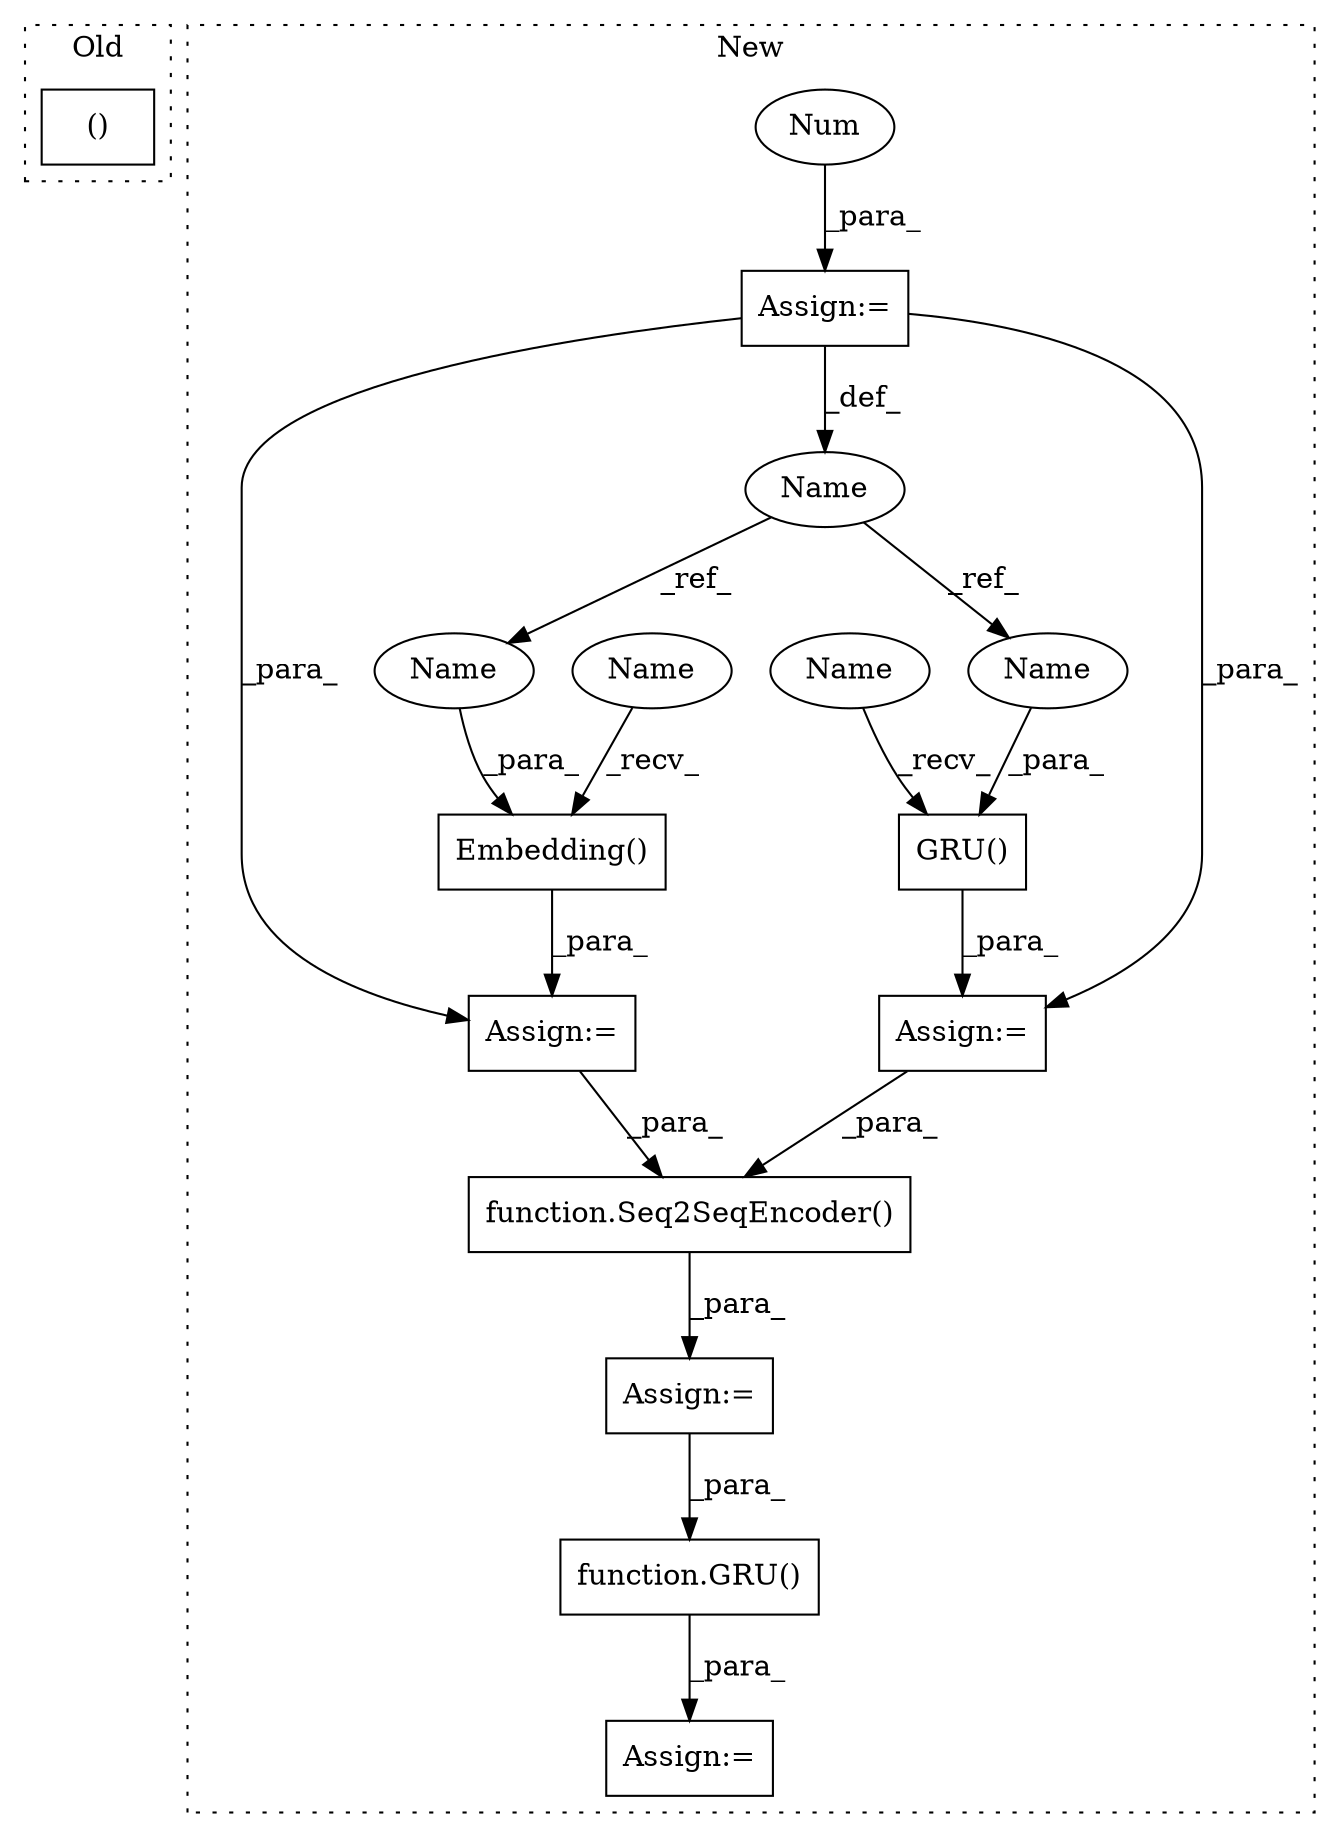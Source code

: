 digraph G {
subgraph cluster0 {
1 [label="()" a="54" s="6551" l="13" shape="box"];
label = "Old";
style="dotted";
}
subgraph cluster1 {
2 [label="GRU()" a="75" s="8076,8110" l="7,135" shape="box"];
3 [label="Name" a="87" s="7809" l="14" shape="ellipse"];
4 [label="Embedding()" a="75" s="8014,8053" l="13,1" shape="box"];
5 [label="function.GRU()" a="75" s="8497,8525" l="4,1" shape="box"];
6 [label="function.Seq2SeqEncoder()" a="75" s="8271,8306" l="15,1" shape="box"];
7 [label="Assign:=" a="68" s="8268" l="3" shape="box"];
8 [label="Assign:=" a="68" s="7823" l="3" shape="box"];
9 [label="Num" a="76" s="7826" l="2" shape="ellipse"];
10 [label="Assign:=" a="68" s="8011" l="3" shape="box"];
11 [label="Assign:=" a="68" s="8494" l="3" shape="box"];
12 [label="Assign:=" a="68" s="8073" l="3" shape="box"];
13 [label="Name" a="87" s="8039" l="14" shape="ellipse"];
14 [label="Name" a="87" s="8083" l="14" shape="ellipse"];
15 [label="Name" a="87" s="8076" l="2" shape="ellipse"];
16 [label="Name" a="87" s="8014" l="2" shape="ellipse"];
label = "New";
style="dotted";
}
2 -> 12 [label="_para_"];
3 -> 14 [label="_ref_"];
3 -> 13 [label="_ref_"];
4 -> 10 [label="_para_"];
5 -> 11 [label="_para_"];
6 -> 7 [label="_para_"];
7 -> 5 [label="_para_"];
8 -> 3 [label="_def_"];
8 -> 10 [label="_para_"];
8 -> 12 [label="_para_"];
9 -> 8 [label="_para_"];
10 -> 6 [label="_para_"];
12 -> 6 [label="_para_"];
13 -> 4 [label="_para_"];
14 -> 2 [label="_para_"];
15 -> 2 [label="_recv_"];
16 -> 4 [label="_recv_"];
}